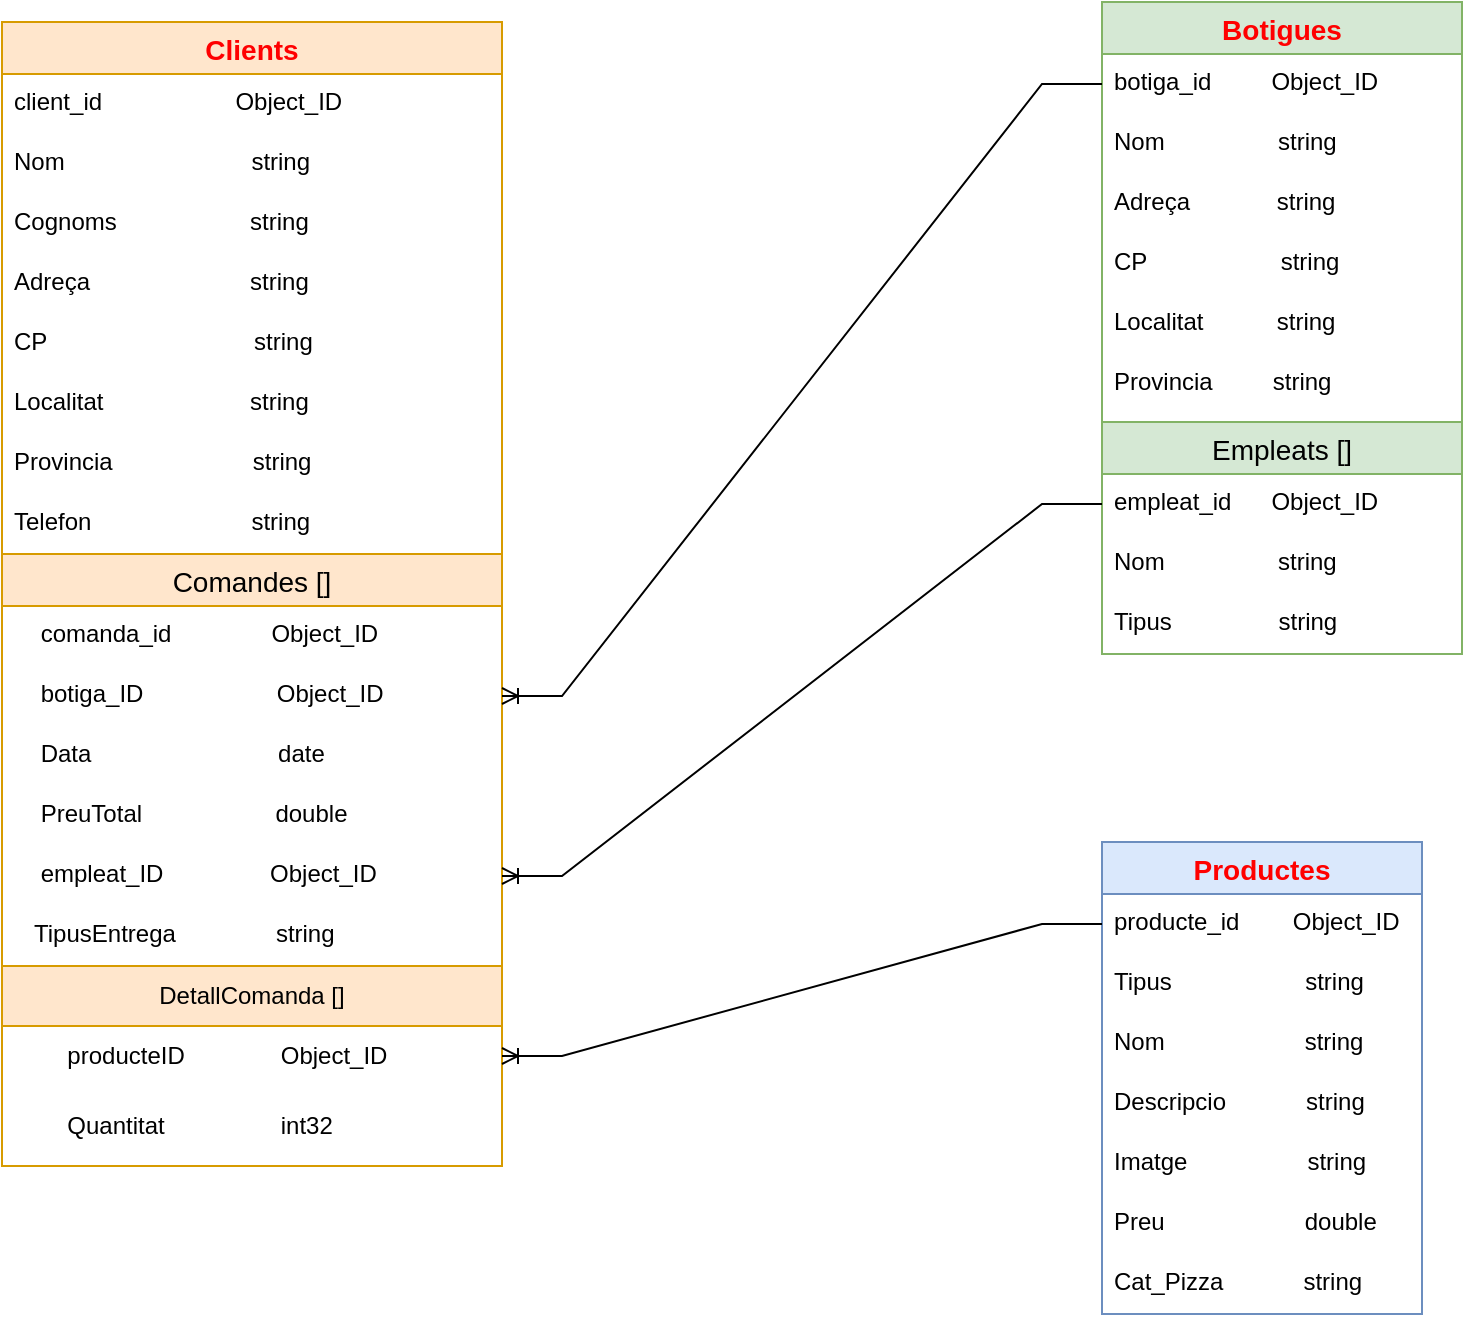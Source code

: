 <mxfile version="20.5.3" type="device"><diagram id="9aDehCo5hdhTySjYsrxN" name="Página-1"><mxGraphModel dx="1422" dy="882" grid="1" gridSize="10" guides="1" tooltips="1" connect="1" arrows="1" fold="1" page="1" pageScale="1" pageWidth="1169" pageHeight="827" math="0" shadow="0"><root><mxCell id="0"/><mxCell id="1" parent="0"/><mxCell id="5XBWz95MrWO_16-Lm51A-1" value="Clients" style="swimlane;fontStyle=1;childLayout=stackLayout;horizontal=1;startSize=26;horizontalStack=0;resizeParent=1;resizeParentMax=0;resizeLast=0;collapsible=1;marginBottom=0;align=center;fontSize=14;fillColor=#ffe6cc;strokeColor=#d79b00;fontColor=#FF0000;" parent="1" vertex="1"><mxGeometry x="90" y="110" width="250" height="572" as="geometry"><mxRectangle x="90" y="110" width="90" height="30" as="alternateBounds"/></mxGeometry></mxCell><mxCell id="5XBWz95MrWO_16-Lm51A-2" value="client_id                    Object_ID" style="text;strokeColor=none;fillColor=none;spacingLeft=4;spacingRight=4;overflow=hidden;rotatable=0;points=[[0,0.5],[1,0.5]];portConstraint=eastwest;fontSize=12;" parent="5XBWz95MrWO_16-Lm51A-1" vertex="1"><mxGeometry y="26" width="250" height="30" as="geometry"/></mxCell><mxCell id="5XBWz95MrWO_16-Lm51A-3" value="Nom                            string" style="text;strokeColor=none;fillColor=none;spacingLeft=4;spacingRight=4;overflow=hidden;rotatable=0;points=[[0,0.5],[1,0.5]];portConstraint=eastwest;fontSize=12;" parent="5XBWz95MrWO_16-Lm51A-1" vertex="1"><mxGeometry y="56" width="250" height="30" as="geometry"/></mxCell><mxCell id="5XBWz95MrWO_16-Lm51A-4" value="Cognoms                    string" style="text;strokeColor=none;fillColor=none;spacingLeft=4;spacingRight=4;overflow=hidden;rotatable=0;points=[[0,0.5],[1,0.5]];portConstraint=eastwest;fontSize=12;" parent="5XBWz95MrWO_16-Lm51A-1" vertex="1"><mxGeometry y="86" width="250" height="30" as="geometry"/></mxCell><mxCell id="5XBWz95MrWO_16-Lm51A-17" value="Adreça                        string" style="text;strokeColor=none;fillColor=none;spacingLeft=4;spacingRight=4;overflow=hidden;rotatable=0;points=[[0,0.5],[1,0.5]];portConstraint=eastwest;fontSize=12;" parent="5XBWz95MrWO_16-Lm51A-1" vertex="1"><mxGeometry y="116" width="250" height="30" as="geometry"/></mxCell><mxCell id="5XBWz95MrWO_16-Lm51A-16" value="CP                               string" style="text;strokeColor=none;fillColor=none;spacingLeft=4;spacingRight=4;overflow=hidden;rotatable=0;points=[[0,0.5],[1,0.5]];portConstraint=eastwest;fontSize=12;" parent="5XBWz95MrWO_16-Lm51A-1" vertex="1"><mxGeometry y="146" width="250" height="30" as="geometry"/></mxCell><mxCell id="5XBWz95MrWO_16-Lm51A-15" value="Localitat                      string" style="text;strokeColor=none;fillColor=none;spacingLeft=4;spacingRight=4;overflow=hidden;rotatable=0;points=[[0,0.5],[1,0.5]];portConstraint=eastwest;fontSize=12;" parent="5XBWz95MrWO_16-Lm51A-1" vertex="1"><mxGeometry y="176" width="250" height="30" as="geometry"/></mxCell><mxCell id="5XBWz95MrWO_16-Lm51A-14" value="Provincia                     string" style="text;strokeColor=none;fillColor=none;spacingLeft=4;spacingRight=4;overflow=hidden;rotatable=0;points=[[0,0.5],[1,0.5]];portConstraint=eastwest;fontSize=12;" parent="5XBWz95MrWO_16-Lm51A-1" vertex="1"><mxGeometry y="206" width="250" height="30" as="geometry"/></mxCell><mxCell id="5XBWz95MrWO_16-Lm51A-13" value="Telefon                        string" style="text;strokeColor=none;fillColor=none;spacingLeft=4;spacingRight=4;overflow=hidden;rotatable=0;points=[[0,0.5],[1,0.5]];portConstraint=eastwest;fontSize=12;" parent="5XBWz95MrWO_16-Lm51A-1" vertex="1"><mxGeometry y="236" width="250" height="30" as="geometry"/></mxCell><mxCell id="sRpDMnw212rXOnHz3jDp-22" value="Comandes []" style="swimlane;fontStyle=0;childLayout=stackLayout;horizontal=1;startSize=26;horizontalStack=0;resizeParent=1;resizeParentMax=0;resizeLast=0;collapsible=1;marginBottom=0;align=center;fontSize=14;fillColor=#ffe6cc;strokeColor=#d79b00;" parent="5XBWz95MrWO_16-Lm51A-1" vertex="1"><mxGeometry y="266" width="250" height="306" as="geometry"><mxRectangle y="266" width="250" height="30" as="alternateBounds"/></mxGeometry></mxCell><mxCell id="sRpDMnw212rXOnHz3jDp-23" value="    comanda_id               Object_ID" style="text;strokeColor=none;fillColor=none;spacingLeft=4;spacingRight=4;overflow=hidden;rotatable=0;points=[[0,0.5],[1,0.5]];portConstraint=eastwest;fontSize=12;" parent="sRpDMnw212rXOnHz3jDp-22" vertex="1"><mxGeometry y="26" width="250" height="30" as="geometry"/></mxCell><mxCell id="tKBHTyklkf4dfOlkG9jX-11" value="    botiga_ID                    Object_ID" style="text;strokeColor=none;fillColor=none;spacingLeft=4;spacingRight=4;overflow=hidden;rotatable=0;points=[[0,0.5],[1,0.5]];portConstraint=eastwest;fontSize=12;" parent="sRpDMnw212rXOnHz3jDp-22" vertex="1"><mxGeometry y="56" width="250" height="30" as="geometry"/></mxCell><mxCell id="sRpDMnw212rXOnHz3jDp-27" value="    Data                            date" style="text;strokeColor=none;fillColor=none;spacingLeft=4;spacingRight=4;overflow=hidden;rotatable=0;points=[[0,0.5],[1,0.5]];portConstraint=eastwest;fontSize=12;" parent="sRpDMnw212rXOnHz3jDp-22" vertex="1"><mxGeometry y="86" width="250" height="30" as="geometry"/></mxCell><mxCell id="sRpDMnw212rXOnHz3jDp-25" value="    PreuTotal                    double" style="text;strokeColor=none;fillColor=none;spacingLeft=4;spacingRight=4;overflow=hidden;rotatable=0;points=[[0,0.5],[1,0.5]];portConstraint=eastwest;fontSize=12;" parent="sRpDMnw212rXOnHz3jDp-22" vertex="1"><mxGeometry y="116" width="250" height="30" as="geometry"/></mxCell><mxCell id="sRpDMnw212rXOnHz3jDp-28" value="    empleat_ID                Object_ID" style="text;strokeColor=none;fillColor=none;spacingLeft=4;spacingRight=4;overflow=hidden;rotatable=0;points=[[0,0.5],[1,0.5]];portConstraint=eastwest;fontSize=12;" parent="sRpDMnw212rXOnHz3jDp-22" vertex="1"><mxGeometry y="146" width="250" height="30" as="geometry"/></mxCell><mxCell id="AGz1at0VKJovl0XQGchi-3" value="   TipusEntrega               string" style="text;strokeColor=none;fillColor=none;spacingLeft=4;spacingRight=4;overflow=hidden;rotatable=0;points=[[0,0.5],[1,0.5]];portConstraint=eastwest;fontSize=12;" parent="sRpDMnw212rXOnHz3jDp-22" vertex="1"><mxGeometry y="176" width="250" height="30" as="geometry"/></mxCell><mxCell id="tKBHTyklkf4dfOlkG9jX-5" value="DetallComanda []" style="swimlane;fontStyle=0;childLayout=stackLayout;horizontal=1;startSize=30;horizontalStack=0;resizeParent=1;resizeParentMax=0;resizeLast=0;collapsible=1;marginBottom=0;whiteSpace=wrap;html=1;fillColor=#ffe6cc;strokeColor=#d79b00;" parent="sRpDMnw212rXOnHz3jDp-22" vertex="1"><mxGeometry y="206" width="250" height="100" as="geometry"><mxRectangle y="176" width="250" height="30" as="alternateBounds"/></mxGeometry></mxCell><mxCell id="tKBHTyklkf4dfOlkG9jX-7" value="&lt;span style=&quot;white-space: pre;&quot;&gt;&#9;&lt;/span&gt;producteID&lt;span style=&quot;white-space: pre;&quot;&gt;&#9;&lt;span style=&quot;white-space: pre;&quot;&gt;&#9;&lt;/span&gt;&lt;/span&gt;Object_ID" style="text;strokeColor=none;fillColor=none;align=left;verticalAlign=middle;spacingLeft=4;spacingRight=4;overflow=hidden;points=[[0,0.5],[1,0.5]];portConstraint=eastwest;rotatable=0;whiteSpace=wrap;html=1;" parent="tKBHTyklkf4dfOlkG9jX-5" vertex="1"><mxGeometry y="30" width="250" height="30" as="geometry"/></mxCell><mxCell id="tKBHTyklkf4dfOlkG9jX-8" value="&lt;span style=&quot;white-space: pre;&quot;&gt;&#9;&lt;/span&gt;Quantitat&lt;span style=&quot;white-space: pre;&quot;&gt;&#9;&lt;/span&gt;&lt;span style=&quot;white-space: pre;&quot;&gt;&#9;&lt;/span&gt;&amp;nbsp; &lt;span style=&quot;white-space: pre;&quot;&gt;&#9;&lt;/span&gt;int32" style="text;strokeColor=none;fillColor=none;align=left;verticalAlign=middle;spacingLeft=4;spacingRight=4;overflow=hidden;points=[[0,0.5],[1,0.5]];portConstraint=eastwest;rotatable=0;whiteSpace=wrap;html=1;" parent="tKBHTyklkf4dfOlkG9jX-5" vertex="1"><mxGeometry y="60" width="250" height="40" as="geometry"/></mxCell><mxCell id="sRpDMnw212rXOnHz3jDp-1" value="Botigues" style="swimlane;fontStyle=1;childLayout=stackLayout;horizontal=1;startSize=26;horizontalStack=0;resizeParent=1;resizeParentMax=0;resizeLast=0;collapsible=1;marginBottom=0;align=center;fontSize=14;fillColor=#d5e8d4;strokeColor=#82b366;fontColor=#FF0000;" parent="1" vertex="1"><mxGeometry x="640" y="100" width="180" height="326" as="geometry"/></mxCell><mxCell id="sRpDMnw212rXOnHz3jDp-2" value="botiga_id         Object_ID" style="text;strokeColor=none;fillColor=none;spacingLeft=4;spacingRight=4;overflow=hidden;rotatable=0;points=[[0,0.5],[1,0.5]];portConstraint=eastwest;fontSize=12;" parent="sRpDMnw212rXOnHz3jDp-1" vertex="1"><mxGeometry y="26" width="180" height="30" as="geometry"/></mxCell><mxCell id="sRpDMnw212rXOnHz3jDp-3" value="Nom                 string" style="text;strokeColor=none;fillColor=none;spacingLeft=4;spacingRight=4;overflow=hidden;rotatable=0;points=[[0,0.5],[1,0.5]];portConstraint=eastwest;fontSize=12;" parent="sRpDMnw212rXOnHz3jDp-1" vertex="1"><mxGeometry y="56" width="180" height="30" as="geometry"/></mxCell><mxCell id="sRpDMnw212rXOnHz3jDp-4" value="Adreça             string" style="text;strokeColor=none;fillColor=none;spacingLeft=4;spacingRight=4;overflow=hidden;rotatable=0;points=[[0,0.5],[1,0.5]];portConstraint=eastwest;fontSize=12;" parent="sRpDMnw212rXOnHz3jDp-1" vertex="1"><mxGeometry y="86" width="180" height="30" as="geometry"/></mxCell><mxCell id="sRpDMnw212rXOnHz3jDp-14" value="CP                    string" style="text;strokeColor=none;fillColor=none;spacingLeft=4;spacingRight=4;overflow=hidden;rotatable=0;points=[[0,0.5],[1,0.5]];portConstraint=eastwest;fontSize=12;" parent="sRpDMnw212rXOnHz3jDp-1" vertex="1"><mxGeometry y="116" width="180" height="30" as="geometry"/></mxCell><mxCell id="sRpDMnw212rXOnHz3jDp-13" value="Localitat           string" style="text;strokeColor=none;fillColor=none;spacingLeft=4;spacingRight=4;overflow=hidden;rotatable=0;points=[[0,0.5],[1,0.5]];portConstraint=eastwest;fontSize=12;" parent="sRpDMnw212rXOnHz3jDp-1" vertex="1"><mxGeometry y="146" width="180" height="30" as="geometry"/></mxCell><mxCell id="sRpDMnw212rXOnHz3jDp-12" value="Provincia         string" style="text;strokeColor=none;fillColor=none;spacingLeft=4;spacingRight=4;overflow=hidden;rotatable=0;points=[[0,0.5],[1,0.5]];portConstraint=eastwest;fontSize=12;" parent="sRpDMnw212rXOnHz3jDp-1" vertex="1"><mxGeometry y="176" width="180" height="34" as="geometry"/></mxCell><mxCell id="sRpDMnw212rXOnHz3jDp-17" value="Empleats []" style="swimlane;fontStyle=0;childLayout=stackLayout;horizontal=1;startSize=26;horizontalStack=0;resizeParent=1;resizeParentMax=0;resizeLast=0;collapsible=1;marginBottom=0;align=center;fontSize=14;fillColor=#d5e8d4;strokeColor=#82b366;" parent="sRpDMnw212rXOnHz3jDp-1" vertex="1"><mxGeometry y="210" width="180" height="116" as="geometry"/></mxCell><mxCell id="sRpDMnw212rXOnHz3jDp-18" value="empleat_id      Object_ID" style="text;strokeColor=none;fillColor=none;spacingLeft=4;spacingRight=4;overflow=hidden;rotatable=0;points=[[0,0.5],[1,0.5]];portConstraint=eastwest;fontSize=12;" parent="sRpDMnw212rXOnHz3jDp-17" vertex="1"><mxGeometry y="26" width="180" height="30" as="geometry"/></mxCell><mxCell id="sRpDMnw212rXOnHz3jDp-19" value="Nom                  string" style="text;strokeColor=none;fillColor=none;spacingLeft=4;spacingRight=4;overflow=hidden;rotatable=0;points=[[0,0.5],[1,0.5]];portConstraint=eastwest;fontSize=12;" parent="sRpDMnw212rXOnHz3jDp-17" vertex="1"><mxGeometry y="56" width="180" height="30" as="geometry"/></mxCell><mxCell id="sRpDMnw212rXOnHz3jDp-20" value="Tipus                string" style="text;strokeColor=none;fillColor=none;spacingLeft=4;spacingRight=4;overflow=hidden;rotatable=0;points=[[0,0.5],[1,0.5]];portConstraint=eastwest;fontSize=12;" parent="sRpDMnw212rXOnHz3jDp-17" vertex="1"><mxGeometry y="86" width="180" height="30" as="geometry"/></mxCell><mxCell id="sRpDMnw212rXOnHz3jDp-5" value="Productes" style="swimlane;fontStyle=1;childLayout=stackLayout;horizontal=1;startSize=26;horizontalStack=0;resizeParent=1;resizeParentMax=0;resizeLast=0;collapsible=1;marginBottom=0;align=center;fontSize=14;fillColor=#dae8fc;strokeColor=#6c8ebf;fontColor=#FF0000;" parent="1" vertex="1"><mxGeometry x="640" y="520" width="160" height="236" as="geometry"/></mxCell><mxCell id="sRpDMnw212rXOnHz3jDp-6" value="producte_id        Object_ID" style="text;strokeColor=none;fillColor=none;spacingLeft=4;spacingRight=4;overflow=hidden;rotatable=0;points=[[0,0.5],[1,0.5]];portConstraint=eastwest;fontSize=12;" parent="sRpDMnw212rXOnHz3jDp-5" vertex="1"><mxGeometry y="26" width="160" height="30" as="geometry"/></mxCell><mxCell id="sRpDMnw212rXOnHz3jDp-7" value="Tipus                    string" style="text;strokeColor=none;fillColor=none;spacingLeft=4;spacingRight=4;overflow=hidden;rotatable=0;points=[[0,0.5],[1,0.5]];portConstraint=eastwest;fontSize=12;" parent="sRpDMnw212rXOnHz3jDp-5" vertex="1"><mxGeometry y="56" width="160" height="30" as="geometry"/></mxCell><mxCell id="LNPfTmnZjxUkbA1LdHAk-1" value="Nom                     string" style="text;strokeColor=none;fillColor=none;spacingLeft=4;spacingRight=4;overflow=hidden;rotatable=0;points=[[0,0.5],[1,0.5]];portConstraint=eastwest;fontSize=12;" vertex="1" parent="sRpDMnw212rXOnHz3jDp-5"><mxGeometry y="86" width="160" height="30" as="geometry"/></mxCell><mxCell id="sRpDMnw212rXOnHz3jDp-8" value="Descripcio            string&#10;    &#10;" style="text;strokeColor=none;fillColor=none;spacingLeft=4;spacingRight=4;overflow=hidden;rotatable=0;points=[[0,0.5],[1,0.5]];portConstraint=eastwest;fontSize=12;" parent="sRpDMnw212rXOnHz3jDp-5" vertex="1"><mxGeometry y="116" width="160" height="30" as="geometry"/></mxCell><mxCell id="tKBHTyklkf4dfOlkG9jX-2" value="Imatge                  string" style="text;strokeColor=none;fillColor=none;spacingLeft=4;spacingRight=4;overflow=hidden;rotatable=0;points=[[0,0.5],[1,0.5]];portConstraint=eastwest;fontSize=12;" parent="sRpDMnw212rXOnHz3jDp-5" vertex="1"><mxGeometry y="146" width="160" height="30" as="geometry"/></mxCell><mxCell id="tKBHTyklkf4dfOlkG9jX-1" value="Preu                     double" style="text;strokeColor=none;fillColor=none;spacingLeft=4;spacingRight=4;overflow=hidden;rotatable=0;points=[[0,0.5],[1,0.5]];portConstraint=eastwest;fontSize=12;" parent="sRpDMnw212rXOnHz3jDp-5" vertex="1"><mxGeometry y="176" width="160" height="30" as="geometry"/></mxCell><mxCell id="AGz1at0VKJovl0XQGchi-1" value="Cat_Pizza            string" style="text;strokeColor=none;fillColor=none;spacingLeft=4;spacingRight=4;overflow=hidden;rotatable=0;points=[[0,0.5],[1,0.5]];portConstraint=eastwest;fontSize=12;" parent="sRpDMnw212rXOnHz3jDp-5" vertex="1"><mxGeometry y="206" width="160" height="30" as="geometry"/></mxCell><mxCell id="tKBHTyklkf4dfOlkG9jX-9" value="" style="edgeStyle=entityRelationEdgeStyle;fontSize=12;html=1;endArrow=ERoneToMany;rounded=0;" parent="1" source="sRpDMnw212rXOnHz3jDp-6" target="tKBHTyklkf4dfOlkG9jX-7" edge="1"><mxGeometry width="100" height="100" relative="1" as="geometry"><mxPoint x="530" y="500" as="sourcePoint"/><mxPoint x="430" y="360" as="targetPoint"/></mxGeometry></mxCell><mxCell id="tKBHTyklkf4dfOlkG9jX-10" value="" style="edgeStyle=entityRelationEdgeStyle;fontSize=12;html=1;endArrow=ERoneToMany;rounded=0;entryX=1;entryY=0.5;entryDx=0;entryDy=0;" parent="1" source="sRpDMnw212rXOnHz3jDp-18" target="sRpDMnw212rXOnHz3jDp-28" edge="1"><mxGeometry width="100" height="100" relative="1" as="geometry"><mxPoint x="530" y="500" as="sourcePoint"/><mxPoint x="630" y="400" as="targetPoint"/></mxGeometry></mxCell><mxCell id="AGz1at0VKJovl0XQGchi-2" value="" style="edgeStyle=entityRelationEdgeStyle;fontSize=12;html=1;endArrow=ERoneToMany;rounded=0;fontColor=#FF0000;" parent="1" source="sRpDMnw212rXOnHz3jDp-2" target="tKBHTyklkf4dfOlkG9jX-11" edge="1"><mxGeometry width="100" height="100" relative="1" as="geometry"><mxPoint x="530" y="450" as="sourcePoint"/><mxPoint x="630" y="350" as="targetPoint"/></mxGeometry></mxCell></root></mxGraphModel></diagram></mxfile>